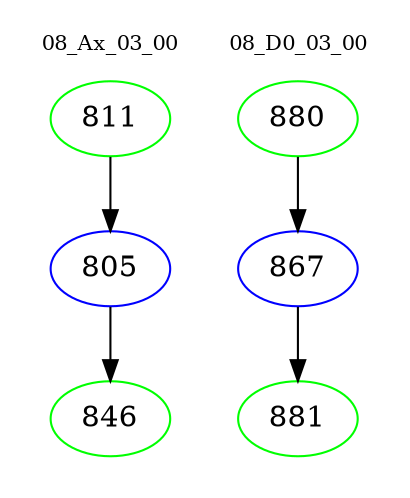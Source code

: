 digraph{
subgraph cluster_0 {
color = white
label = "08_Ax_03_00";
fontsize=10;
T0_811 [label="811", color="green"]
T0_811 -> T0_805 [color="black"]
T0_805 [label="805", color="blue"]
T0_805 -> T0_846 [color="black"]
T0_846 [label="846", color="green"]
}
subgraph cluster_1 {
color = white
label = "08_D0_03_00";
fontsize=10;
T1_880 [label="880", color="green"]
T1_880 -> T1_867 [color="black"]
T1_867 [label="867", color="blue"]
T1_867 -> T1_881 [color="black"]
T1_881 [label="881", color="green"]
}
}
